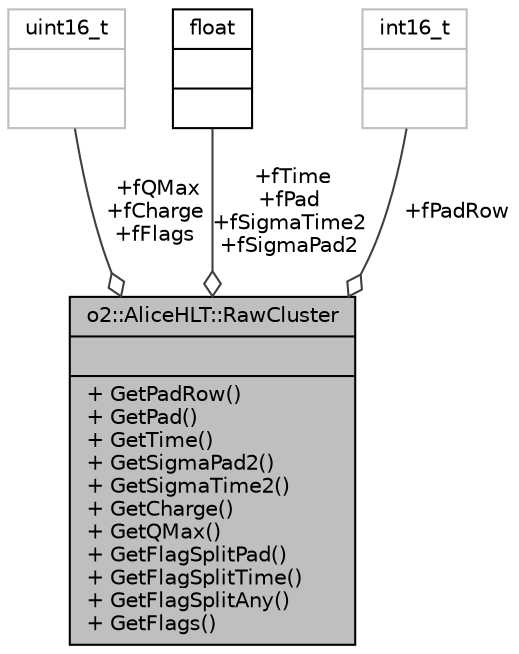 digraph "o2::AliceHLT::RawCluster"
{
 // INTERACTIVE_SVG=YES
  bgcolor="transparent";
  edge [fontname="Helvetica",fontsize="10",labelfontname="Helvetica",labelfontsize="10"];
  node [fontname="Helvetica",fontsize="10",shape=record];
  Node1 [label="{o2::AliceHLT::RawCluster\n||+ GetPadRow()\l+ GetPad()\l+ GetTime()\l+ GetSigmaPad2()\l+ GetSigmaTime2()\l+ GetCharge()\l+ GetQMax()\l+ GetFlagSplitPad()\l+ GetFlagSplitTime()\l+ GetFlagSplitAny()\l+ GetFlags()\l}",height=0.2,width=0.4,color="black", fillcolor="grey75", style="filled" fontcolor="black"];
  Node2 -> Node1 [color="grey25",fontsize="10",style="solid",label=" +fQMax\n+fCharge\n+fFlags" ,arrowhead="odiamond",fontname="Helvetica"];
  Node2 [label="{uint16_t\n||}",height=0.2,width=0.4,color="grey75"];
  Node3 -> Node1 [color="grey25",fontsize="10",style="solid",label=" +fTime\n+fPad\n+fSigmaTime2\n+fSigmaPad2" ,arrowhead="odiamond",fontname="Helvetica"];
  Node3 [label="{float\n||}",height=0.2,width=0.4,color="black",URL="$d4/dc3/classfloat.html"];
  Node4 -> Node1 [color="grey25",fontsize="10",style="solid",label=" +fPadRow" ,arrowhead="odiamond",fontname="Helvetica"];
  Node4 [label="{int16_t\n||}",height=0.2,width=0.4,color="grey75"];
}
